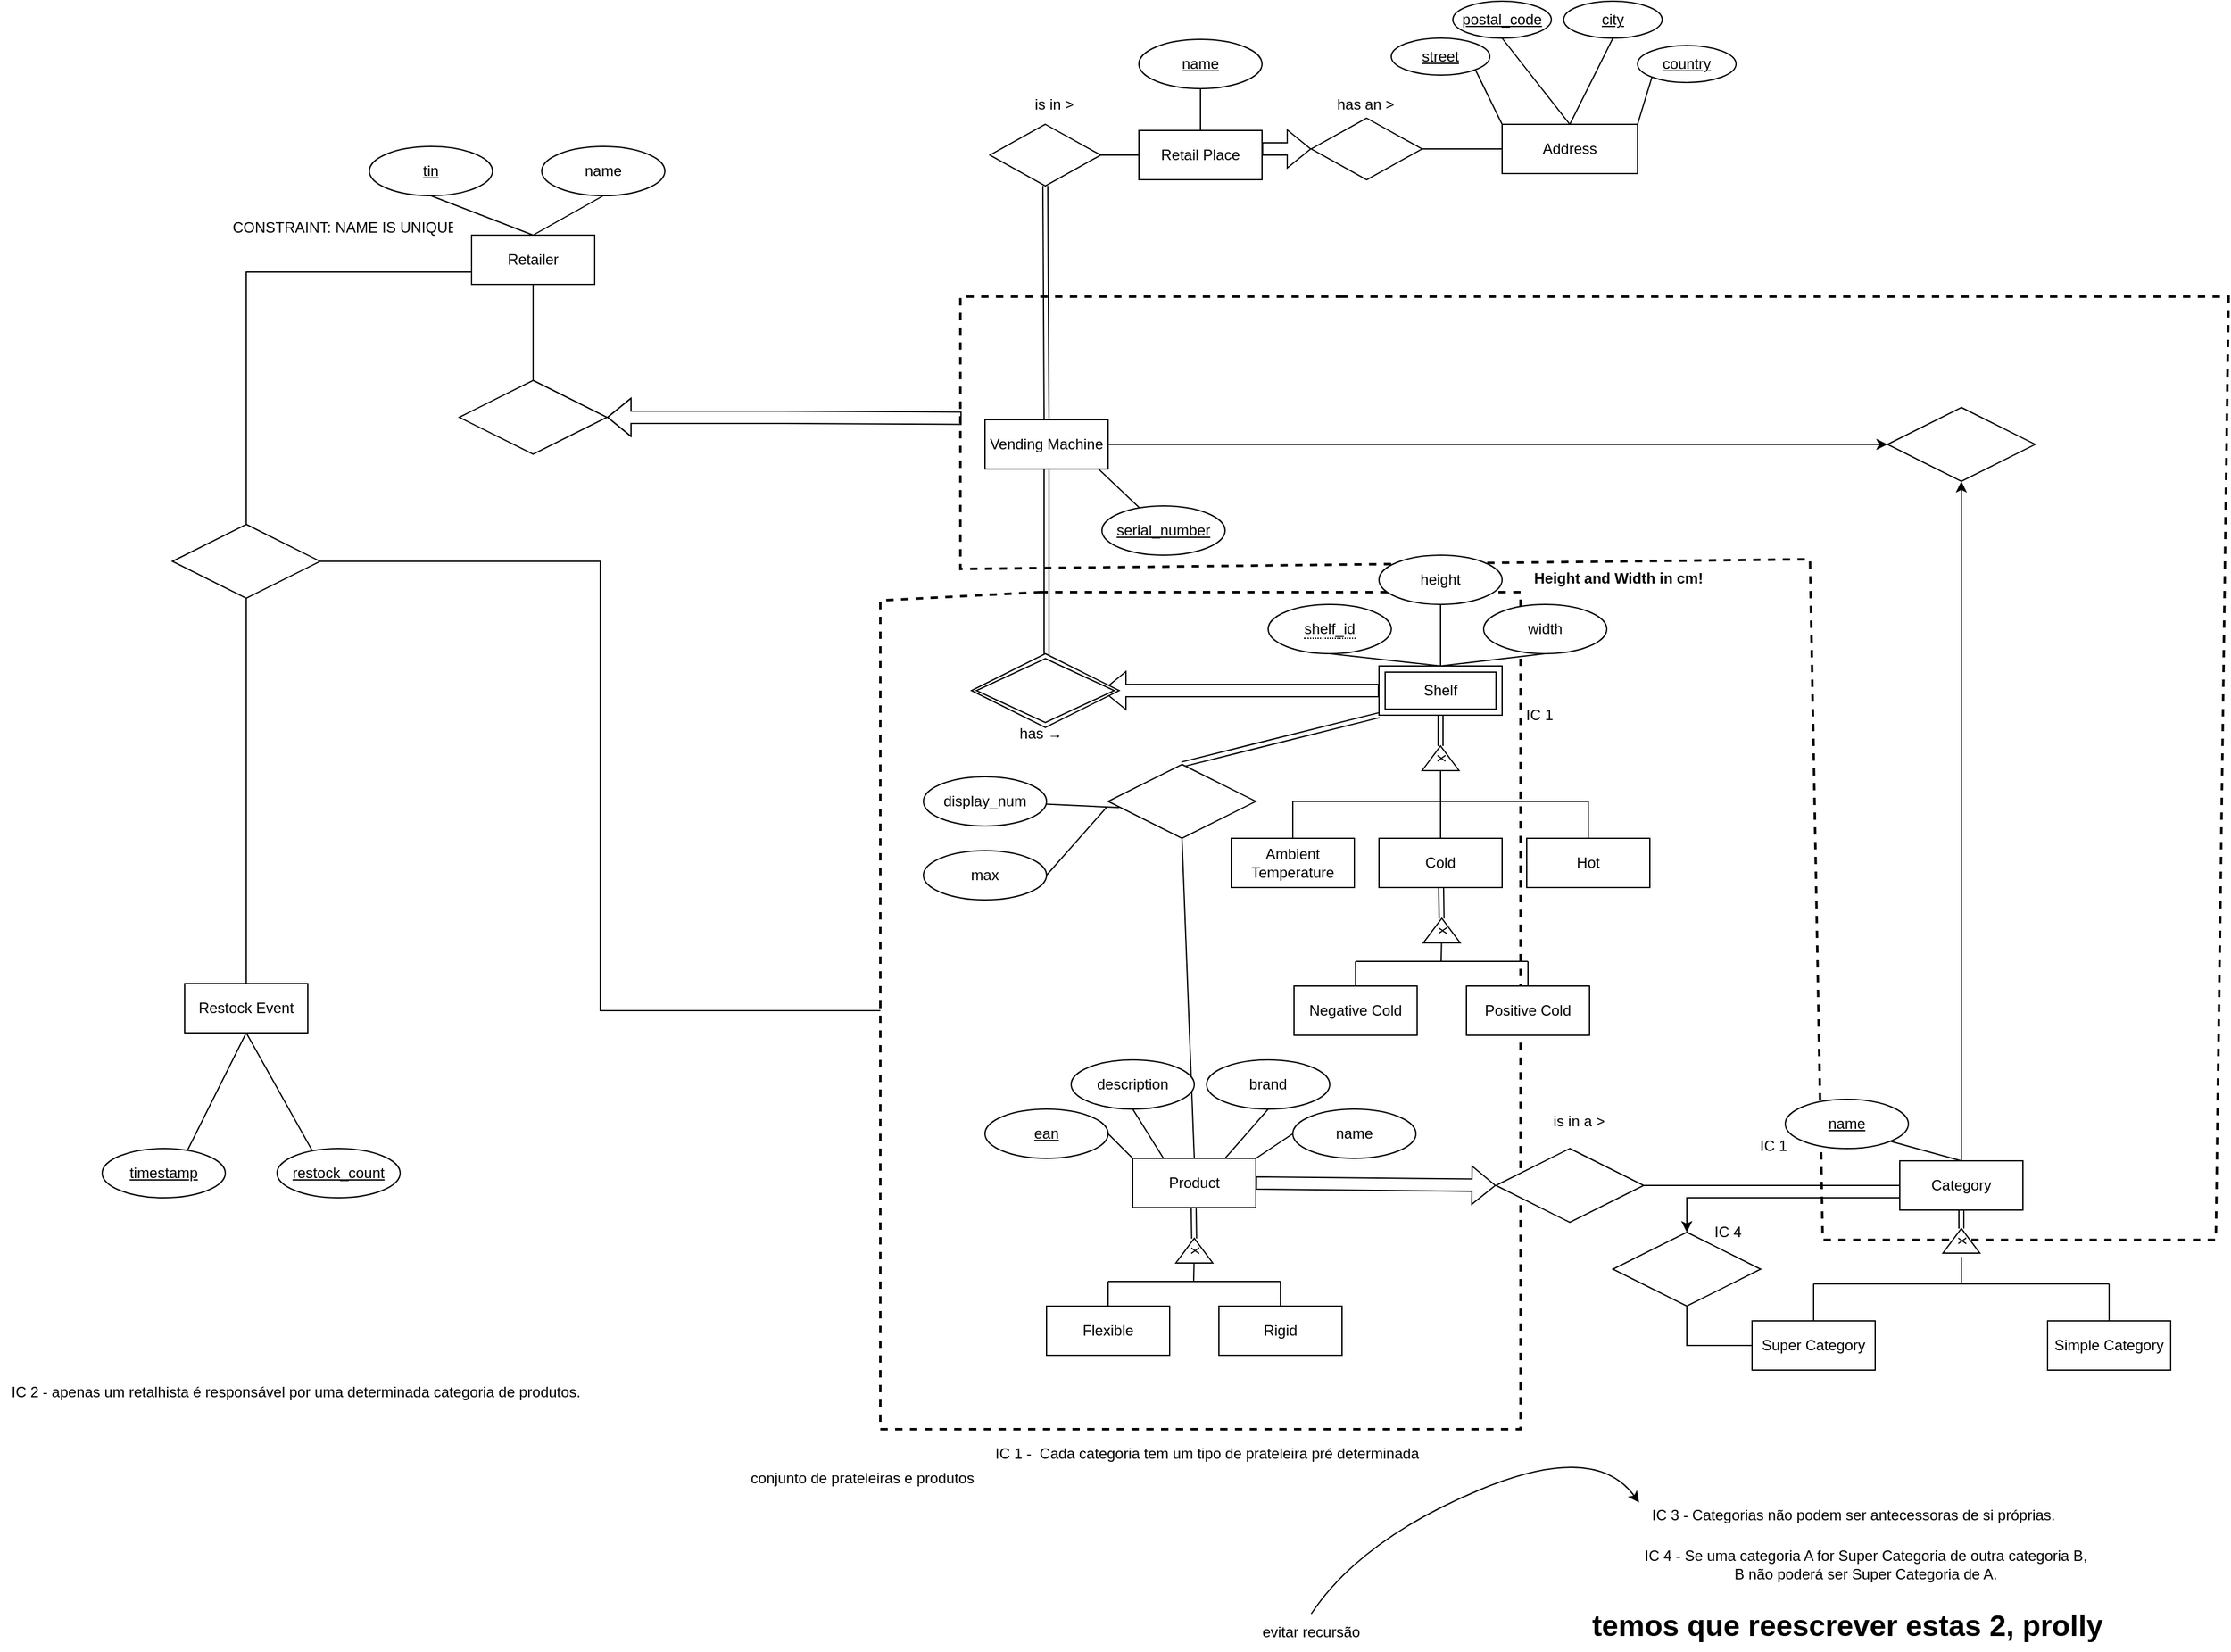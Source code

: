 <mxfile version="18.1.1" type="device"><diagram id="eAzqU-3Yw8q6xO6br_-x" name="Page-1"><mxGraphModel dx="1588" dy="2407" grid="1" gridSize="10" guides="1" tooltips="1" connect="1" arrows="1" fold="1" page="1" pageScale="1" pageWidth="850" pageHeight="1100" math="0" shadow="0"><root><mxCell id="0"/><mxCell id="1" parent="0"/><mxCell id="NkY1BbW7gWYc0SgdSZCr-10" value="" style="verticalLabelPosition=bottom;verticalAlign=top;html=1;shape=mxgraph.basic.polygon;polyCoords=[[0.25,0],[0.75,0],[1,0],[1,0.75],[1,1],[0,1],[0,0.5],[0,0.01]];polyline=0;labelBackgroundColor=default;fillColor=none;dashed=1;strokeWidth=2;" parent="1" vertex="1"><mxGeometry x="-35" y="250" width="520" height="680" as="geometry"/></mxCell><mxCell id="DB2Eu34-ZH45VLn_px5d-107" value="" style="verticalLabelPosition=bottom;verticalAlign=top;html=1;shape=mxgraph.basic.polygon;polyCoords=[[0.3,0],[0.75,0],[1,0],[0.99,0.97],[0.68,0.97],[0.67,0.27],[0,0.28],[0,0]];polyline=0;dashed=1;strokeColor=#000000;strokeWidth=2;fillColor=none;" parent="1" vertex="1"><mxGeometry x="30" y="10" width="1030" height="790" as="geometry"/></mxCell><mxCell id="S0OrPVLgXsuSApkTmhmM-7" style="rounded=0;orthogonalLoop=1;jettySize=auto;html=1;exitX=0.5;exitY=0;exitDx=0;exitDy=0;endArrow=none;endFill=0;" parent="1" source="S0OrPVLgXsuSApkTmhmM-1" target="S0OrPVLgXsuSApkTmhmM-3" edge="1"><mxGeometry relative="1" as="geometry"/></mxCell><mxCell id="S0OrPVLgXsuSApkTmhmM-12" style="edgeStyle=none;rounded=0;orthogonalLoop=1;jettySize=auto;html=1;exitX=0.5;exitY=0;exitDx=0;exitDy=0;entryX=0.5;entryY=1;entryDx=0;entryDy=0;endArrow=none;endFill=0;shape=link;" parent="1" source="S0OrPVLgXsuSApkTmhmM-1" target="S0OrPVLgXsuSApkTmhmM-10" edge="1"><mxGeometry relative="1" as="geometry"/></mxCell><mxCell id="DB2Eu34-ZH45VLn_px5d-62" style="edgeStyle=none;shape=link;rounded=0;orthogonalLoop=1;jettySize=auto;html=1;exitX=0.5;exitY=1;exitDx=0;exitDy=0;entryX=0.5;entryY=0;entryDx=0;entryDy=0;startArrow=block;endArrow=none;endFill=0;" parent="1" source="S0OrPVLgXsuSApkTmhmM-1" edge="1"><mxGeometry relative="1" as="geometry"><mxPoint x="100" y="305" as="targetPoint"/></mxGeometry></mxCell><mxCell id="S0OrPVLgXsuSApkTmhmM-1" value="Vending Machine" style="rounded=0;arcSize=10;whiteSpace=wrap;html=1;align=center;" parent="1" vertex="1"><mxGeometry x="50" y="110" width="100" height="40" as="geometry"/></mxCell><mxCell id="S0OrPVLgXsuSApkTmhmM-3" value="serial_number" style="ellipse;whiteSpace=wrap;html=1;align=center;fontStyle=4;" parent="1" vertex="1"><mxGeometry x="145" y="180" width="100" height="40" as="geometry"/></mxCell><mxCell id="S0OrPVLgXsuSApkTmhmM-15" style="edgeStyle=none;rounded=0;orthogonalLoop=1;jettySize=auto;html=1;exitX=1;exitY=0.5;exitDx=0;exitDy=0;entryX=0;entryY=0.5;entryDx=0;entryDy=0;endArrow=none;endFill=0;" parent="1" source="S0OrPVLgXsuSApkTmhmM-10" target="S0OrPVLgXsuSApkTmhmM-14" edge="1"><mxGeometry relative="1" as="geometry"/></mxCell><mxCell id="S0OrPVLgXsuSApkTmhmM-10" value="" style="shape=rhombus;perimeter=rhombusPerimeter;whiteSpace=wrap;html=1;align=center;" parent="1" vertex="1"><mxGeometry x="54" y="-130" width="90" height="50" as="geometry"/></mxCell><mxCell id="S0OrPVLgXsuSApkTmhmM-18" style="edgeStyle=none;rounded=0;orthogonalLoop=1;jettySize=auto;html=1;exitX=0.5;exitY=0;exitDx=0;exitDy=0;entryX=0.5;entryY=1;entryDx=0;entryDy=0;endArrow=none;endFill=0;" parent="1" source="S0OrPVLgXsuSApkTmhmM-14" target="S0OrPVLgXsuSApkTmhmM-17" edge="1"><mxGeometry relative="1" as="geometry"/></mxCell><mxCell id="S0OrPVLgXsuSApkTmhmM-14" value="Retail Place" style="whiteSpace=wrap;html=1;align=center;" parent="1" vertex="1"><mxGeometry x="175" y="-125" width="100" height="40" as="geometry"/></mxCell><mxCell id="S0OrPVLgXsuSApkTmhmM-16" value="is in &gt;" style="text;strokeColor=none;fillColor=none;spacingLeft=4;spacingRight=4;overflow=hidden;rotatable=0;points=[[0,0.5],[1,0.5]];portConstraint=eastwest;fontSize=12;" parent="1" vertex="1"><mxGeometry x="84.5" y="-160" width="45" height="30" as="geometry"/></mxCell><mxCell id="S0OrPVLgXsuSApkTmhmM-17" value="name" style="ellipse;whiteSpace=wrap;html=1;align=center;fontStyle=4;" parent="1" vertex="1"><mxGeometry x="175" y="-199" width="100" height="40" as="geometry"/></mxCell><mxCell id="S0OrPVLgXsuSApkTmhmM-22" style="edgeStyle=none;rounded=0;orthogonalLoop=1;jettySize=auto;html=1;exitX=1;exitY=0.5;exitDx=0;exitDy=0;entryX=0;entryY=0.5;entryDx=0;entryDy=0;endArrow=none;endFill=0;" parent="1" target="S0OrPVLgXsuSApkTmhmM-24" edge="1"><mxGeometry relative="1" as="geometry"><mxPoint x="355" y="-110" as="sourcePoint"/></mxGeometry></mxCell><mxCell id="S0OrPVLgXsuSApkTmhmM-27" style="edgeStyle=none;rounded=0;orthogonalLoop=1;jettySize=auto;html=1;endArrow=none;endFill=0;shape=flexArrow;startArrow=block;" parent="1" source="S0OrPVLgXsuSApkTmhmM-24" edge="1"><mxGeometry relative="1" as="geometry"><mxPoint x="275" y="-110" as="targetPoint"/></mxGeometry></mxCell><mxCell id="S0OrPVLgXsuSApkTmhmM-24" value="" style="shape=rhombus;perimeter=rhombusPerimeter;whiteSpace=wrap;html=1;align=center;" parent="1" vertex="1"><mxGeometry x="315" y="-135" width="90" height="50" as="geometry"/></mxCell><mxCell id="S0OrPVLgXsuSApkTmhmM-28" value="has an &gt;" style="text;strokeColor=none;fillColor=none;spacingLeft=4;spacingRight=4;overflow=hidden;rotatable=0;points=[[0,0.5],[1,0.5]];portConstraint=eastwest;fontSize=12;" parent="1" vertex="1"><mxGeometry x="330" y="-160" width="60" height="30" as="geometry"/></mxCell><mxCell id="S0OrPVLgXsuSApkTmhmM-37" style="edgeStyle=none;rounded=0;orthogonalLoop=1;jettySize=auto;html=1;exitX=0;exitY=0.5;exitDx=0;exitDy=0;entryX=1;entryY=0.5;entryDx=0;entryDy=0;endArrow=none;endFill=0;" parent="1" source="S0OrPVLgXsuSApkTmhmM-30" target="S0OrPVLgXsuSApkTmhmM-24" edge="1"><mxGeometry relative="1" as="geometry"/></mxCell><mxCell id="S0OrPVLgXsuSApkTmhmM-39" style="edgeStyle=none;rounded=0;orthogonalLoop=1;jettySize=auto;html=1;exitX=1;exitY=0;exitDx=0;exitDy=0;entryX=0;entryY=1;entryDx=0;entryDy=0;endArrow=none;endFill=0;" parent="1" source="S0OrPVLgXsuSApkTmhmM-30" target="S0OrPVLgXsuSApkTmhmM-36" edge="1"><mxGeometry relative="1" as="geometry"/></mxCell><mxCell id="S0OrPVLgXsuSApkTmhmM-40" style="edgeStyle=none;rounded=0;orthogonalLoop=1;jettySize=auto;html=1;exitX=0.5;exitY=0;exitDx=0;exitDy=0;entryX=0.5;entryY=1;entryDx=0;entryDy=0;endArrow=none;endFill=0;" parent="1" source="S0OrPVLgXsuSApkTmhmM-30" target="S0OrPVLgXsuSApkTmhmM-34" edge="1"><mxGeometry relative="1" as="geometry"/></mxCell><mxCell id="S0OrPVLgXsuSApkTmhmM-41" style="edgeStyle=none;rounded=0;orthogonalLoop=1;jettySize=auto;html=1;exitX=0.5;exitY=0;exitDx=0;exitDy=0;entryX=0.5;entryY=1;entryDx=0;entryDy=0;endArrow=none;endFill=0;" parent="1" source="S0OrPVLgXsuSApkTmhmM-30" target="S0OrPVLgXsuSApkTmhmM-35" edge="1"><mxGeometry relative="1" as="geometry"/></mxCell><mxCell id="S0OrPVLgXsuSApkTmhmM-30" value="Address" style="whiteSpace=wrap;html=1;align=center;" parent="1" vertex="1"><mxGeometry x="470" y="-130" width="110" height="40" as="geometry"/></mxCell><mxCell id="S0OrPVLgXsuSApkTmhmM-38" style="edgeStyle=none;rounded=0;orthogonalLoop=1;jettySize=auto;html=1;exitX=1;exitY=1;exitDx=0;exitDy=0;entryX=0;entryY=0;entryDx=0;entryDy=0;endArrow=none;endFill=0;" parent="1" source="S0OrPVLgXsuSApkTmhmM-31" target="S0OrPVLgXsuSApkTmhmM-30" edge="1"><mxGeometry relative="1" as="geometry"/></mxCell><mxCell id="S0OrPVLgXsuSApkTmhmM-31" value="street" style="ellipse;whiteSpace=wrap;html=1;align=center;fontStyle=4;rounded=0;" parent="1" vertex="1"><mxGeometry x="380" y="-200" width="80" height="30" as="geometry"/></mxCell><mxCell id="S0OrPVLgXsuSApkTmhmM-34" value="postal_code" style="ellipse;whiteSpace=wrap;html=1;align=center;fontStyle=4;rounded=0;" parent="1" vertex="1"><mxGeometry x="430" y="-230" width="80" height="30" as="geometry"/></mxCell><mxCell id="S0OrPVLgXsuSApkTmhmM-35" value="city" style="ellipse;whiteSpace=wrap;html=1;align=center;fontStyle=4;rounded=0;" parent="1" vertex="1"><mxGeometry x="520" y="-230" width="80" height="30" as="geometry"/></mxCell><mxCell id="S0OrPVLgXsuSApkTmhmM-36" value="country" style="ellipse;whiteSpace=wrap;html=1;align=center;fontStyle=4;rounded=0;" parent="1" vertex="1"><mxGeometry x="580" y="-194" width="80" height="30" as="geometry"/></mxCell><mxCell id="S0OrPVLgXsuSApkTmhmM-46" style="edgeStyle=none;rounded=0;orthogonalLoop=1;jettySize=auto;html=1;exitX=0.5;exitY=0;exitDx=0;exitDy=0;entryX=0.5;entryY=1;entryDx=0;entryDy=0;endArrow=none;endFill=0;" parent="1" source="S0OrPVLgXsuSApkTmhmM-42" target="S0OrPVLgXsuSApkTmhmM-43" edge="1"><mxGeometry relative="1" as="geometry"/></mxCell><mxCell id="S0OrPVLgXsuSApkTmhmM-48" style="edgeStyle=none;rounded=0;orthogonalLoop=1;jettySize=auto;html=1;exitX=0.5;exitY=0;exitDx=0;exitDy=0;endArrow=none;endFill=0;entryX=0.5;entryY=1;entryDx=0;entryDy=0;" parent="1" source="S0OrPVLgXsuSApkTmhmM-42" target="S0OrPVLgXsuSApkTmhmM-47" edge="1"><mxGeometry relative="1" as="geometry"><mxPoint x="-270" y="-62" as="targetPoint"/></mxGeometry></mxCell><mxCell id="S0OrPVLgXsuSApkTmhmM-42" value="Retailer" style="whiteSpace=wrap;html=1;align=center;rounded=0;" parent="1" vertex="1"><mxGeometry x="-367" y="-40" width="100" height="40" as="geometry"/></mxCell><mxCell id="S0OrPVLgXsuSApkTmhmM-43" value="tin" style="ellipse;whiteSpace=wrap;html=1;align=center;fontStyle=4;rounded=0;" parent="1" vertex="1"><mxGeometry x="-450" y="-112" width="100" height="40" as="geometry"/></mxCell><mxCell id="S0OrPVLgXsuSApkTmhmM-47" value="name" style="ellipse;whiteSpace=wrap;html=1;align=center;rounded=0;" parent="1" vertex="1"><mxGeometry x="-310" y="-112" width="100" height="40" as="geometry"/></mxCell><mxCell id="S0OrPVLgXsuSApkTmhmM-49" value="CONSTRAINT: NAME IS UNIQUE" style="text;strokeColor=none;fillColor=none;spacingLeft=4;spacingRight=4;overflow=hidden;rotatable=0;points=[[0,0.5],[1,0.5]];portConstraint=eastwest;fontSize=12;rounded=0;" parent="1" vertex="1"><mxGeometry x="-567" y="-60" width="190" height="30" as="geometry"/></mxCell><mxCell id="S0OrPVLgXsuSApkTmhmM-58" style="edgeStyle=none;rounded=0;sketch=0;orthogonalLoop=1;jettySize=auto;html=1;exitX=0.5;exitY=0;exitDx=0;exitDy=0;entryX=0.5;entryY=1;entryDx=0;entryDy=0;shadow=0;startArrow=none;startFill=0;endArrow=none;endFill=0;strokeWidth=1;fillColor=default;gradientColor=none;" parent="1" target="S0OrPVLgXsuSApkTmhmM-55" edge="1"><mxGeometry relative="1" as="geometry"><mxPoint x="420" y="310" as="sourcePoint"/></mxGeometry></mxCell><mxCell id="S0OrPVLgXsuSApkTmhmM-59" style="edgeStyle=none;rounded=0;sketch=0;orthogonalLoop=1;jettySize=auto;html=1;exitX=0.5;exitY=0;exitDx=0;exitDy=0;entryX=0.5;entryY=1;entryDx=0;entryDy=0;shadow=0;startArrow=none;startFill=0;endArrow=none;endFill=0;strokeWidth=1;fillColor=default;gradientColor=none;" parent="1" target="S0OrPVLgXsuSApkTmhmM-54" edge="1"><mxGeometry relative="1" as="geometry"><mxPoint x="420" y="310" as="sourcePoint"/></mxGeometry></mxCell><mxCell id="DB2Eu34-ZH45VLn_px5d-83" style="edgeStyle=none;rounded=0;orthogonalLoop=1;jettySize=auto;html=1;exitX=0.5;exitY=0;exitDx=0;exitDy=0;entryX=0.5;entryY=1;entryDx=0;entryDy=0;startArrow=none;startFill=0;endArrow=none;endFill=0;" parent="1" edge="1"><mxGeometry relative="1" as="geometry"><mxPoint x="420" y="310" as="sourcePoint"/><mxPoint x="330" y="300" as="targetPoint"/></mxGeometry></mxCell><mxCell id="S0OrPVLgXsuSApkTmhmM-54" value="width" style="ellipse;whiteSpace=wrap;html=1;align=center;rounded=0;" parent="1" vertex="1"><mxGeometry x="455" y="260" width="100" height="40" as="geometry"/></mxCell><mxCell id="S0OrPVLgXsuSApkTmhmM-55" value="height" style="ellipse;whiteSpace=wrap;html=1;align=center;rounded=0;" parent="1" vertex="1"><mxGeometry x="370" y="220" width="100" height="40" as="geometry"/></mxCell><mxCell id="S0OrPVLgXsuSApkTmhmM-56" value="Height and Width in cm!" style="text;strokeColor=none;fillColor=none;spacingLeft=4;spacingRight=4;overflow=hidden;rotatable=0;points=[[0,0.5],[1,0.5]];portConstraint=eastwest;fontSize=12;rounded=0;fontStyle=1" parent="1" vertex="1"><mxGeometry x="490" y="225" width="160" height="30" as="geometry"/></mxCell><mxCell id="S0OrPVLgXsuSApkTmhmM-75" style="edgeStyle=none;rounded=0;sketch=0;orthogonalLoop=1;jettySize=auto;html=1;exitX=0.5;exitY=0;exitDx=0;exitDy=0;shadow=0;startArrow=none;startFill=0;endArrow=none;endFill=0;startSize=11;strokeWidth=1;fillColor=default;gradientColor=none;" parent="1" source="S0OrPVLgXsuSApkTmhmM-60" edge="1"><mxGeometry relative="1" as="geometry"><mxPoint x="300" y="420" as="targetPoint"/></mxGeometry></mxCell><mxCell id="S0OrPVLgXsuSApkTmhmM-60" value="Ambient Temperature" style="whiteSpace=wrap;html=1;align=center;rounded=0;" parent="1" vertex="1"><mxGeometry x="250" y="450" width="100" height="40" as="geometry"/></mxCell><mxCell id="S0OrPVLgXsuSApkTmhmM-72" style="edgeStyle=none;rounded=0;sketch=0;orthogonalLoop=1;jettySize=auto;html=1;entryX=0.5;entryY=1;entryDx=0;entryDy=0;shadow=0;startArrow=none;startFill=0;endArrow=none;endFill=0;strokeWidth=1;fillColor=default;gradientColor=none;shape=link;exitX=1;exitY=0.5;exitDx=0;exitDy=0;" parent="1" source="S0OrPVLgXsuSApkTmhmM-78" edge="1"><mxGeometry relative="1" as="geometry"><mxPoint x="420" y="420" as="sourcePoint"/><mxPoint x="420" y="350" as="targetPoint"/></mxGeometry></mxCell><mxCell id="S0OrPVLgXsuSApkTmhmM-63" value="Cold" style="whiteSpace=wrap;html=1;align=center;rounded=0;" parent="1" vertex="1"><mxGeometry x="370" y="450" width="100" height="40" as="geometry"/></mxCell><mxCell id="S0OrPVLgXsuSApkTmhmM-77" style="edgeStyle=none;rounded=0;sketch=0;orthogonalLoop=1;jettySize=auto;html=1;exitX=0.5;exitY=0;exitDx=0;exitDy=0;shadow=0;startArrow=none;startFill=0;endArrow=none;endFill=0;startSize=11;strokeWidth=1;fillColor=default;gradientColor=none;" parent="1" source="S0OrPVLgXsuSApkTmhmM-64" edge="1"><mxGeometry relative="1" as="geometry"><mxPoint x="540" y="420" as="targetPoint"/></mxGeometry></mxCell><mxCell id="S0OrPVLgXsuSApkTmhmM-64" value="Hot" style="whiteSpace=wrap;html=1;align=center;rounded=0;" parent="1" vertex="1"><mxGeometry x="490" y="450" width="100" height="40" as="geometry"/></mxCell><mxCell id="S0OrPVLgXsuSApkTmhmM-76" value="" style="endArrow=none;html=1;rounded=0;shadow=0;sketch=0;startSize=11;strokeWidth=1;fillColor=default;gradientColor=none;" parent="1" edge="1"><mxGeometry relative="1" as="geometry"><mxPoint x="300" y="420" as="sourcePoint"/><mxPoint x="540" y="420" as="targetPoint"/></mxGeometry></mxCell><mxCell id="DB2Eu34-ZH45VLn_px5d-66" style="edgeStyle=none;rounded=0;orthogonalLoop=1;jettySize=auto;html=1;exitX=0;exitY=0.5;exitDx=0;exitDy=0;entryX=0.5;entryY=0;entryDx=0;entryDy=0;startArrow=none;endArrow=none;endFill=0;startFill=0;" parent="1" source="S0OrPVLgXsuSApkTmhmM-78" target="S0OrPVLgXsuSApkTmhmM-63" edge="1"><mxGeometry relative="1" as="geometry"/></mxCell><mxCell id="S0OrPVLgXsuSApkTmhmM-78" value="x" style="triangle;whiteSpace=wrap;html=1;rounded=0;rotation=-90;" parent="1" vertex="1"><mxGeometry x="410" y="370" width="20" height="30" as="geometry"/></mxCell><mxCell id="S0OrPVLgXsuSApkTmhmM-83" style="edgeStyle=none;rounded=0;sketch=0;orthogonalLoop=1;jettySize=auto;html=1;exitX=0.5;exitY=0;exitDx=0;exitDy=0;shadow=0;startArrow=none;startFill=0;endArrow=none;endFill=0;startSize=11;strokeWidth=1;fillColor=default;gradientColor=none;" parent="1" source="S0OrPVLgXsuSApkTmhmM-79" edge="1"><mxGeometry relative="1" as="geometry"><mxPoint x="351" y="550" as="targetPoint"/></mxGeometry></mxCell><mxCell id="S0OrPVLgXsuSApkTmhmM-79" value="Negative Cold" style="whiteSpace=wrap;html=1;align=center;rounded=0;" parent="1" vertex="1"><mxGeometry x="301" y="570" width="100" height="40" as="geometry"/></mxCell><mxCell id="S0OrPVLgXsuSApkTmhmM-82" style="edgeStyle=none;rounded=0;sketch=0;orthogonalLoop=1;jettySize=auto;html=1;exitX=0.5;exitY=0;exitDx=0;exitDy=0;shadow=0;startArrow=none;startFill=0;endArrow=none;endFill=0;startSize=11;strokeWidth=1;fillColor=default;gradientColor=none;" parent="1" source="S0OrPVLgXsuSApkTmhmM-80" edge="1"><mxGeometry relative="1" as="geometry"><mxPoint x="491" y="550" as="targetPoint"/></mxGeometry></mxCell><mxCell id="S0OrPVLgXsuSApkTmhmM-80" value="Positive Cold" style="whiteSpace=wrap;html=1;align=center;rounded=0;" parent="1" vertex="1"><mxGeometry x="441" y="570" width="100" height="40" as="geometry"/></mxCell><mxCell id="S0OrPVLgXsuSApkTmhmM-81" value="" style="endArrow=none;html=1;rounded=0;shadow=0;sketch=0;startSize=11;strokeWidth=1;fillColor=default;gradientColor=none;" parent="1" edge="1"><mxGeometry width="50" height="50" relative="1" as="geometry"><mxPoint x="351" y="550" as="sourcePoint"/><mxPoint x="491" y="550" as="targetPoint"/></mxGeometry></mxCell><mxCell id="S0OrPVLgXsuSApkTmhmM-84" value="" style="endArrow=none;html=1;rounded=0;shadow=0;sketch=0;strokeWidth=1;fillColor=default;gradientColor=none;startArrow=none;shape=link;" parent="1" source="S0OrPVLgXsuSApkTmhmM-86" edge="1"><mxGeometry width="50" height="50" relative="1" as="geometry"><mxPoint x="420.5" y="550" as="sourcePoint"/><mxPoint x="420.5" y="490" as="targetPoint"/></mxGeometry></mxCell><mxCell id="S0OrPVLgXsuSApkTmhmM-86" value="x" style="triangle;whiteSpace=wrap;html=1;rounded=0;rotation=-90;" parent="1" vertex="1"><mxGeometry x="411" y="510" width="20" height="30" as="geometry"/></mxCell><mxCell id="S0OrPVLgXsuSApkTmhmM-87" value="" style="endArrow=none;html=1;rounded=0;shadow=0;sketch=0;startSize=11;strokeWidth=1;fillColor=default;gradientColor=none;" parent="1" target="S0OrPVLgXsuSApkTmhmM-86" edge="1"><mxGeometry width="50" height="50" relative="1" as="geometry"><mxPoint x="420.5" y="550" as="sourcePoint"/><mxPoint x="420.5" y="490" as="targetPoint"/></mxGeometry></mxCell><mxCell id="S0OrPVLgXsuSApkTmhmM-93" style="edgeStyle=none;rounded=0;sketch=0;orthogonalLoop=1;jettySize=auto;html=1;exitX=1;exitY=0;exitDx=0;exitDy=0;entryX=0;entryY=0.5;entryDx=0;entryDy=0;shadow=0;startArrow=none;startFill=0;endArrow=none;endFill=0;startSize=11;strokeWidth=1;fillColor=default;gradientColor=none;" parent="1" source="S0OrPVLgXsuSApkTmhmM-88" target="S0OrPVLgXsuSApkTmhmM-90" edge="1"><mxGeometry relative="1" as="geometry"/></mxCell><mxCell id="S0OrPVLgXsuSApkTmhmM-94" style="edgeStyle=none;rounded=0;sketch=0;orthogonalLoop=1;jettySize=auto;html=1;exitX=0.75;exitY=0;exitDx=0;exitDy=0;entryX=0.5;entryY=1;entryDx=0;entryDy=0;shadow=0;startArrow=none;startFill=0;endArrow=none;endFill=0;startSize=11;strokeWidth=1;fillColor=default;gradientColor=none;" parent="1" source="S0OrPVLgXsuSApkTmhmM-88" target="S0OrPVLgXsuSApkTmhmM-92" edge="1"><mxGeometry relative="1" as="geometry"/></mxCell><mxCell id="S0OrPVLgXsuSApkTmhmM-95" style="edgeStyle=none;rounded=0;sketch=0;orthogonalLoop=1;jettySize=auto;html=1;exitX=0.25;exitY=0;exitDx=0;exitDy=0;entryX=0.5;entryY=1;entryDx=0;entryDy=0;shadow=0;startArrow=none;startFill=0;endArrow=none;endFill=0;startSize=11;strokeWidth=1;fillColor=default;gradientColor=none;" parent="1" source="S0OrPVLgXsuSApkTmhmM-88" target="S0OrPVLgXsuSApkTmhmM-91" edge="1"><mxGeometry relative="1" as="geometry"/></mxCell><mxCell id="S0OrPVLgXsuSApkTmhmM-96" style="edgeStyle=none;rounded=0;sketch=0;orthogonalLoop=1;jettySize=auto;html=1;exitX=0;exitY=0;exitDx=0;exitDy=0;entryX=1;entryY=0.5;entryDx=0;entryDy=0;shadow=0;startArrow=none;startFill=0;endArrow=none;endFill=0;startSize=11;strokeWidth=1;fillColor=default;gradientColor=none;" parent="1" source="S0OrPVLgXsuSApkTmhmM-88" target="S0OrPVLgXsuSApkTmhmM-89" edge="1"><mxGeometry relative="1" as="geometry"/></mxCell><mxCell id="DB2Eu34-ZH45VLn_px5d-71" style="edgeStyle=none;rounded=0;orthogonalLoop=1;jettySize=auto;html=1;exitX=0.5;exitY=0;exitDx=0;exitDy=0;entryX=0.5;entryY=1;entryDx=0;entryDy=0;startArrow=none;startFill=0;endArrow=none;endFill=0;" parent="1" source="S0OrPVLgXsuSApkTmhmM-88" target="DB2Eu34-ZH45VLn_px5d-70" edge="1"><mxGeometry relative="1" as="geometry"/></mxCell><mxCell id="S0OrPVLgXsuSApkTmhmM-88" value="Product" style="whiteSpace=wrap;html=1;align=center;rounded=0;" parent="1" vertex="1"><mxGeometry x="170" y="710" width="100" height="40" as="geometry"/></mxCell><mxCell id="S0OrPVLgXsuSApkTmhmM-89" value="ean" style="ellipse;whiteSpace=wrap;html=1;align=center;fontStyle=4;rounded=0;" parent="1" vertex="1"><mxGeometry x="50" y="670" width="100" height="40" as="geometry"/></mxCell><mxCell id="S0OrPVLgXsuSApkTmhmM-90" value="name" style="ellipse;whiteSpace=wrap;html=1;align=center;rounded=0;" parent="1" vertex="1"><mxGeometry x="300" y="670" width="100" height="40" as="geometry"/></mxCell><mxCell id="S0OrPVLgXsuSApkTmhmM-91" value="description" style="ellipse;whiteSpace=wrap;html=1;align=center;rounded=0;" parent="1" vertex="1"><mxGeometry x="120" y="630" width="100" height="40" as="geometry"/></mxCell><mxCell id="S0OrPVLgXsuSApkTmhmM-92" value="brand" style="ellipse;whiteSpace=wrap;html=1;align=center;rounded=0;" parent="1" vertex="1"><mxGeometry x="230" y="630" width="100" height="40" as="geometry"/></mxCell><mxCell id="S0OrPVLgXsuSApkTmhmM-97" style="edgeStyle=none;rounded=0;sketch=0;orthogonalLoop=1;jettySize=auto;html=1;exitX=0.5;exitY=0;exitDx=0;exitDy=0;shadow=0;startArrow=none;startFill=0;endArrow=none;endFill=0;startSize=11;strokeWidth=1;fillColor=default;gradientColor=none;" parent="1" source="S0OrPVLgXsuSApkTmhmM-98" edge="1"><mxGeometry relative="1" as="geometry"><mxPoint x="150" y="810" as="targetPoint"/></mxGeometry></mxCell><mxCell id="S0OrPVLgXsuSApkTmhmM-98" value="Flexible" style="whiteSpace=wrap;html=1;align=center;rounded=0;" parent="1" vertex="1"><mxGeometry x="100" y="830" width="100" height="40" as="geometry"/></mxCell><mxCell id="S0OrPVLgXsuSApkTmhmM-99" style="edgeStyle=none;rounded=0;sketch=0;orthogonalLoop=1;jettySize=auto;html=1;exitX=0.5;exitY=0;exitDx=0;exitDy=0;shadow=0;startArrow=none;startFill=0;endArrow=none;endFill=0;startSize=11;strokeWidth=1;fillColor=default;gradientColor=none;" parent="1" source="S0OrPVLgXsuSApkTmhmM-100" edge="1"><mxGeometry relative="1" as="geometry"><mxPoint x="290" y="810" as="targetPoint"/></mxGeometry></mxCell><mxCell id="S0OrPVLgXsuSApkTmhmM-100" value="Rigid" style="whiteSpace=wrap;html=1;align=center;rounded=0;" parent="1" vertex="1"><mxGeometry x="240" y="830" width="100" height="40" as="geometry"/></mxCell><mxCell id="S0OrPVLgXsuSApkTmhmM-101" value="" style="endArrow=none;html=1;rounded=0;shadow=0;sketch=0;startSize=11;strokeWidth=1;fillColor=default;gradientColor=none;" parent="1" edge="1"><mxGeometry width="50" height="50" relative="1" as="geometry"><mxPoint x="150" y="810" as="sourcePoint"/><mxPoint x="290" y="810" as="targetPoint"/></mxGeometry></mxCell><mxCell id="S0OrPVLgXsuSApkTmhmM-102" value="" style="endArrow=none;html=1;rounded=0;shadow=0;sketch=0;strokeWidth=1;fillColor=default;gradientColor=none;startArrow=none;shape=link;" parent="1" source="S0OrPVLgXsuSApkTmhmM-103" edge="1"><mxGeometry width="50" height="50" relative="1" as="geometry"><mxPoint x="219.5" y="810" as="sourcePoint"/><mxPoint x="219.5" y="750" as="targetPoint"/></mxGeometry></mxCell><mxCell id="S0OrPVLgXsuSApkTmhmM-103" value="x" style="triangle;whiteSpace=wrap;html=1;rounded=0;rotation=-90;" parent="1" vertex="1"><mxGeometry x="210" y="770" width="20" height="30" as="geometry"/></mxCell><mxCell id="S0OrPVLgXsuSApkTmhmM-104" value="" style="endArrow=none;html=1;rounded=0;shadow=0;sketch=0;startSize=11;strokeWidth=1;fillColor=default;gradientColor=none;" parent="1" target="S0OrPVLgXsuSApkTmhmM-103" edge="1"><mxGeometry width="50" height="50" relative="1" as="geometry"><mxPoint x="219.5" y="810" as="sourcePoint"/><mxPoint x="219.5" y="750" as="targetPoint"/></mxGeometry></mxCell><mxCell id="DB2Eu34-ZH45VLn_px5d-2" style="edgeStyle=none;rounded=0;sketch=0;orthogonalLoop=1;jettySize=auto;html=1;exitX=0.5;exitY=0;exitDx=0;exitDy=0;shadow=0;startArrow=none;startFill=0;endArrow=none;endFill=0;startSize=11;strokeWidth=1;fillColor=default;gradientColor=none;" parent="1" source="DB2Eu34-ZH45VLn_px5d-3" edge="1"><mxGeometry relative="1" as="geometry"><mxPoint x="723" y="812" as="targetPoint"/></mxGeometry></mxCell><mxCell id="DB2Eu34-ZH45VLn_px5d-94" style="edgeStyle=orthogonalEdgeStyle;rounded=0;orthogonalLoop=1;jettySize=auto;html=1;exitX=0;exitY=0.5;exitDx=0;exitDy=0;entryX=0.5;entryY=1;entryDx=0;entryDy=0;startArrow=none;startFill=0;endArrow=none;endFill=0;" parent="1" source="DB2Eu34-ZH45VLn_px5d-3" target="DB2Eu34-ZH45VLn_px5d-93" edge="1"><mxGeometry relative="1" as="geometry"/></mxCell><mxCell id="DB2Eu34-ZH45VLn_px5d-3" value="Super Category" style="whiteSpace=wrap;html=1;align=center;rounded=0;" parent="1" vertex="1"><mxGeometry x="673" y="842" width="100" height="40" as="geometry"/></mxCell><mxCell id="DB2Eu34-ZH45VLn_px5d-5" style="edgeStyle=none;rounded=0;sketch=0;orthogonalLoop=1;jettySize=auto;html=1;exitX=0.5;exitY=0;exitDx=0;exitDy=0;shadow=0;startArrow=none;startFill=0;endArrow=none;endFill=0;startSize=11;strokeWidth=1;fillColor=default;gradientColor=none;" parent="1" source="DB2Eu34-ZH45VLn_px5d-6" edge="1"><mxGeometry relative="1" as="geometry"><mxPoint x="963" y="812" as="targetPoint"/></mxGeometry></mxCell><mxCell id="DB2Eu34-ZH45VLn_px5d-6" value="Simple Category" style="whiteSpace=wrap;html=1;align=center;rounded=0;" parent="1" vertex="1"><mxGeometry x="913" y="842" width="100" height="40" as="geometry"/></mxCell><mxCell id="DB2Eu34-ZH45VLn_px5d-7" value="" style="endArrow=none;html=1;rounded=0;shadow=0;sketch=0;startSize=11;strokeWidth=1;fillColor=default;gradientColor=none;" parent="1" edge="1"><mxGeometry relative="1" as="geometry"><mxPoint x="723" y="812" as="sourcePoint"/><mxPoint x="963" y="812" as="targetPoint"/></mxGeometry></mxCell><mxCell id="DB2Eu34-ZH45VLn_px5d-87" style="edgeStyle=none;rounded=0;orthogonalLoop=1;jettySize=auto;html=1;exitX=1;exitY=0.5;exitDx=0;exitDy=0;entryX=0.5;entryY=1;entryDx=0;entryDy=0;startArrow=none;startFill=0;endArrow=none;endFill=0;shape=link;" parent="1" source="DB2Eu34-ZH45VLn_px5d-8" target="DB2Eu34-ZH45VLn_px5d-12" edge="1"><mxGeometry relative="1" as="geometry"/></mxCell><mxCell id="DB2Eu34-ZH45VLn_px5d-8" value="x" style="triangle;whiteSpace=wrap;html=1;rounded=0;rotation=-90;" parent="1" vertex="1"><mxGeometry x="833" y="762" width="20" height="30" as="geometry"/></mxCell><mxCell id="DB2Eu34-ZH45VLn_px5d-9" style="edgeStyle=none;rounded=0;sketch=0;orthogonalLoop=1;jettySize=auto;html=1;shadow=0;startArrow=none;startFill=0;endArrow=none;endFill=0;startSize=11;strokeWidth=1;fillColor=default;gradientColor=none;" parent="1" edge="1"><mxGeometry relative="1" as="geometry"><mxPoint x="843" y="812" as="sourcePoint"/><mxPoint x="843" y="790" as="targetPoint"/></mxGeometry></mxCell><mxCell id="DB2Eu34-ZH45VLn_px5d-12" value="Category" style="whiteSpace=wrap;html=1;align=center;rounded=0;" parent="1" vertex="1"><mxGeometry x="793" y="712" width="100" height="40" as="geometry"/></mxCell><mxCell id="DB2Eu34-ZH45VLn_px5d-13" value="name" style="ellipse;whiteSpace=wrap;html=1;align=center;fontStyle=4;rounded=0;" parent="1" vertex="1"><mxGeometry x="700" y="662" width="100" height="40" as="geometry"/></mxCell><mxCell id="DB2Eu34-ZH45VLn_px5d-16" style="edgeStyle=none;rounded=0;sketch=0;orthogonalLoop=1;jettySize=auto;html=1;exitX=0.5;exitY=0;exitDx=0;exitDy=0;entryX=1;entryY=1;entryDx=0;entryDy=0;shadow=0;startArrow=none;startFill=0;endArrow=none;endFill=0;strokeWidth=1;fillColor=default;gradientColor=none;" parent="1" source="DB2Eu34-ZH45VLn_px5d-12" target="DB2Eu34-ZH45VLn_px5d-13" edge="1"><mxGeometry relative="1" as="geometry"/></mxCell><mxCell id="DB2Eu34-ZH45VLn_px5d-116" style="edgeStyle=orthogonalEdgeStyle;rounded=0;orthogonalLoop=1;jettySize=auto;html=1;exitX=0.5;exitY=0;exitDx=0;exitDy=0;entryX=0.5;entryY=1;entryDx=0;entryDy=0;startArrow=none;startFill=0;endArrow=none;endFill=0;" parent="1" source="DB2Eu34-ZH45VLn_px5d-28" target="DB2Eu34-ZH45VLn_px5d-114" edge="1"><mxGeometry relative="1" as="geometry"/></mxCell><mxCell id="DB2Eu34-ZH45VLn_px5d-28" value="Restock Event" style="whiteSpace=wrap;html=1;align=center;" parent="1" vertex="1"><mxGeometry x="-600" y="568" width="100" height="40" as="geometry"/></mxCell><mxCell id="DB2Eu34-ZH45VLn_px5d-32" style="edgeStyle=none;rounded=0;orthogonalLoop=1;jettySize=auto;html=1;exitX=0.5;exitY=1;exitDx=0;exitDy=0;endArrow=none;endFill=0;entryX=0.5;entryY=1;entryDx=0;entryDy=0;" parent="1" source="DB2Eu34-ZH45VLn_px5d-30" target="DB2Eu34-ZH45VLn_px5d-28" edge="1"><mxGeometry relative="1" as="geometry"><mxPoint x="-513" y="628" as="targetPoint"/></mxGeometry></mxCell><mxCell id="DB2Eu34-ZH45VLn_px5d-30" value="timestamp" style="ellipse;whiteSpace=wrap;html=1;align=center;fontStyle=4;" parent="1" vertex="1"><mxGeometry x="-667" y="702" width="100" height="40" as="geometry"/></mxCell><mxCell id="DB2Eu34-ZH45VLn_px5d-34" style="edgeStyle=none;rounded=0;orthogonalLoop=1;jettySize=auto;html=1;exitX=0.5;exitY=1;exitDx=0;exitDy=0;endArrow=none;endFill=0;entryX=0.5;entryY=1;entryDx=0;entryDy=0;" parent="1" source="DB2Eu34-ZH45VLn_px5d-31" target="DB2Eu34-ZH45VLn_px5d-28" edge="1"><mxGeometry relative="1" as="geometry"><mxPoint x="-513" y="608" as="targetPoint"/></mxGeometry></mxCell><mxCell id="DB2Eu34-ZH45VLn_px5d-31" value="restock_count" style="ellipse;whiteSpace=wrap;html=1;align=center;fontStyle=4;" parent="1" vertex="1"><mxGeometry x="-525" y="702" width="100" height="40" as="geometry"/></mxCell><mxCell id="DB2Eu34-ZH45VLn_px5d-64" style="edgeStyle=none;shape=flexArrow;rounded=0;orthogonalLoop=1;jettySize=auto;html=1;exitX=1;exitY=0.5;exitDx=0;exitDy=0;startArrow=block;endArrow=none;endFill=0;" parent="1" edge="1"><mxGeometry relative="1" as="geometry"><mxPoint x="145" y="330" as="sourcePoint"/><mxPoint x="370" y="330" as="targetPoint"/></mxGeometry></mxCell><mxCell id="DB2Eu34-ZH45VLn_px5d-65" value="has →" style="text;html=1;resizable=0;autosize=1;align=center;verticalAlign=middle;points=[];fillColor=none;strokeColor=none;rounded=0;" parent="1" vertex="1"><mxGeometry x="70" y="355" width="50" height="20" as="geometry"/></mxCell><mxCell id="DB2Eu34-ZH45VLn_px5d-72" style="edgeStyle=none;rounded=0;orthogonalLoop=1;jettySize=auto;html=1;exitX=0.5;exitY=0;exitDx=0;exitDy=0;entryX=0;entryY=1;entryDx=0;entryDy=0;startArrow=block;startFill=0;endArrow=none;endFill=0;shape=link;" parent="1" source="DB2Eu34-ZH45VLn_px5d-70" edge="1"><mxGeometry relative="1" as="geometry"><mxPoint x="370" y="350" as="targetPoint"/></mxGeometry></mxCell><mxCell id="DB2Eu34-ZH45VLn_px5d-117" style="edgeStyle=orthogonalEdgeStyle;rounded=0;orthogonalLoop=1;jettySize=auto;html=1;entryX=1;entryY=0.5;entryDx=0;entryDy=0;startArrow=none;startFill=0;endArrow=none;endFill=0;" parent="1" source="NkY1BbW7gWYc0SgdSZCr-10" target="DB2Eu34-ZH45VLn_px5d-114" edge="1"><mxGeometry relative="1" as="geometry"><mxPoint x="-180" y="445" as="sourcePoint"/></mxGeometry></mxCell><mxCell id="DB2Eu34-ZH45VLn_px5d-70" value="" style="shape=rhombus;perimeter=rhombusPerimeter;whiteSpace=wrap;html=1;align=center;" parent="1" vertex="1"><mxGeometry x="150" y="390" width="120" height="60" as="geometry"/></mxCell><mxCell id="DB2Eu34-ZH45VLn_px5d-77" style="edgeStyle=none;rounded=0;orthogonalLoop=1;jettySize=auto;html=1;exitX=1;exitY=0.5;exitDx=0;exitDy=0;startArrow=none;startFill=0;endArrow=none;endFill=0;" parent="1" source="DB2Eu34-ZH45VLn_px5d-74" edge="1"><mxGeometry relative="1" as="geometry"><mxPoint x="148.613" y="425" as="targetPoint"/></mxGeometry></mxCell><mxCell id="DB2Eu34-ZH45VLn_px5d-74" value="max" style="ellipse;whiteSpace=wrap;html=1;align=center;" parent="1" vertex="1"><mxGeometry x="2.132e-14" y="460" width="100" height="40" as="geometry"/></mxCell><mxCell id="DB2Eu34-ZH45VLn_px5d-76" style="edgeStyle=none;rounded=0;orthogonalLoop=1;jettySize=auto;html=1;startArrow=none;startFill=0;endArrow=none;endFill=0;" parent="1" source="DB2Eu34-ZH45VLn_px5d-75" edge="1"><mxGeometry relative="1" as="geometry"><mxPoint x="159.002" y="425" as="targetPoint"/></mxGeometry></mxCell><mxCell id="DB2Eu34-ZH45VLn_px5d-75" value="display_num" style="ellipse;whiteSpace=wrap;html=1;align=center;" parent="1" vertex="1"><mxGeometry x="2.309e-14" y="400" width="100" height="40" as="geometry"/></mxCell><mxCell id="DB2Eu34-ZH45VLn_px5d-85" style="edgeStyle=none;rounded=0;orthogonalLoop=1;jettySize=auto;html=1;entryX=0;entryY=0.5;entryDx=0;entryDy=0;startArrow=none;startFill=0;endArrow=none;endFill=0;" parent="1" source="DB2Eu34-ZH45VLn_px5d-84" target="DB2Eu34-ZH45VLn_px5d-12" edge="1"><mxGeometry relative="1" as="geometry"/></mxCell><mxCell id="DB2Eu34-ZH45VLn_px5d-86" style="edgeStyle=none;shape=flexArrow;rounded=0;orthogonalLoop=1;jettySize=auto;html=1;exitX=0;exitY=0.5;exitDx=0;exitDy=0;entryX=1;entryY=0.5;entryDx=0;entryDy=0;startArrow=block;startFill=0;endArrow=none;endFill=0;" parent="1" source="DB2Eu34-ZH45VLn_px5d-84" target="S0OrPVLgXsuSApkTmhmM-88" edge="1"><mxGeometry relative="1" as="geometry"/></mxCell><mxCell id="DB2Eu34-ZH45VLn_px5d-84" value="" style="shape=rhombus;perimeter=rhombusPerimeter;whiteSpace=wrap;html=1;align=center;" parent="1" vertex="1"><mxGeometry x="465" y="702" width="120" height="60" as="geometry"/></mxCell><mxCell id="DB2Eu34-ZH45VLn_px5d-91" value="is in a &amp;gt;" style="text;html=1;resizable=0;autosize=1;align=center;verticalAlign=middle;points=[];fillColor=none;strokeColor=none;rounded=0;" parent="1" vertex="1"><mxGeometry x="502" y="670" width="60" height="20" as="geometry"/></mxCell><mxCell id="DB2Eu34-ZH45VLn_px5d-95" style="edgeStyle=orthogonalEdgeStyle;rounded=0;orthogonalLoop=1;jettySize=auto;html=1;exitX=0.5;exitY=0;exitDx=0;exitDy=0;entryX=0;entryY=0.75;entryDx=0;entryDy=0;startArrow=classic;startFill=1;endArrow=none;endFill=0;" parent="1" source="DB2Eu34-ZH45VLn_px5d-93" target="DB2Eu34-ZH45VLn_px5d-12" edge="1"><mxGeometry relative="1" as="geometry"/></mxCell><mxCell id="DB2Eu34-ZH45VLn_px5d-93" value="" style="shape=rhombus;perimeter=rhombusPerimeter;whiteSpace=wrap;html=1;align=center;" parent="1" vertex="1"><mxGeometry x="560" y="770" width="120" height="60" as="geometry"/></mxCell><mxCell id="DB2Eu34-ZH45VLn_px5d-97" style="edgeStyle=orthogonalEdgeStyle;rounded=0;orthogonalLoop=1;jettySize=auto;html=1;entryX=1;entryY=0.5;entryDx=0;entryDy=0;startArrow=classic;startFill=1;endArrow=none;endFill=0;" parent="1" source="DB2Eu34-ZH45VLn_px5d-96" target="S0OrPVLgXsuSApkTmhmM-1" edge="1"><mxGeometry relative="1" as="geometry"/></mxCell><mxCell id="DB2Eu34-ZH45VLn_px5d-98" style="edgeStyle=orthogonalEdgeStyle;rounded=0;orthogonalLoop=1;jettySize=auto;html=1;exitX=0.5;exitY=1;exitDx=0;exitDy=0;entryX=0.5;entryY=0;entryDx=0;entryDy=0;startArrow=classic;startFill=1;endArrow=none;endFill=0;" parent="1" source="DB2Eu34-ZH45VLn_px5d-96" target="DB2Eu34-ZH45VLn_px5d-12" edge="1"><mxGeometry relative="1" as="geometry"/></mxCell><mxCell id="DB2Eu34-ZH45VLn_px5d-96" value="" style="shape=rhombus;perimeter=rhombusPerimeter;whiteSpace=wrap;html=1;align=center;" parent="1" vertex="1"><mxGeometry x="783" y="100" width="120" height="60" as="geometry"/></mxCell><mxCell id="DB2Eu34-ZH45VLn_px5d-111" style="edgeStyle=orthogonalEdgeStyle;rounded=0;orthogonalLoop=1;jettySize=auto;html=1;exitX=1;exitY=0.5;exitDx=0;exitDy=0;entryX=0.001;entryY=0.125;entryDx=0;entryDy=0;entryPerimeter=0;startArrow=block;startFill=0;endArrow=none;endFill=0;shape=flexArrow;" parent="1" source="DB2Eu34-ZH45VLn_px5d-101" target="DB2Eu34-ZH45VLn_px5d-107" edge="1"><mxGeometry relative="1" as="geometry"/></mxCell><mxCell id="DB2Eu34-ZH45VLn_px5d-121" style="edgeStyle=orthogonalEdgeStyle;rounded=0;orthogonalLoop=1;jettySize=auto;html=1;exitX=0.5;exitY=0;exitDx=0;exitDy=0;entryX=0.5;entryY=1;entryDx=0;entryDy=0;startArrow=none;startFill=0;endArrow=none;endFill=0;" parent="1" source="DB2Eu34-ZH45VLn_px5d-101" target="S0OrPVLgXsuSApkTmhmM-42" edge="1"><mxGeometry relative="1" as="geometry"/></mxCell><mxCell id="DB2Eu34-ZH45VLn_px5d-101" value="" style="shape=rhombus;perimeter=rhombusPerimeter;whiteSpace=wrap;html=1;align=center;" parent="1" vertex="1"><mxGeometry x="-377" y="78" width="120" height="60" as="geometry"/></mxCell><mxCell id="DB2Eu34-ZH45VLn_px5d-127" style="edgeStyle=orthogonalEdgeStyle;rounded=0;orthogonalLoop=1;jettySize=auto;html=1;exitX=0.5;exitY=0;exitDx=0;exitDy=0;entryX=0;entryY=0.75;entryDx=0;entryDy=0;startArrow=none;startFill=0;endArrow=none;endFill=0;" parent="1" source="DB2Eu34-ZH45VLn_px5d-114" target="S0OrPVLgXsuSApkTmhmM-42" edge="1"><mxGeometry relative="1" as="geometry"/></mxCell><mxCell id="DB2Eu34-ZH45VLn_px5d-114" value="" style="shape=rhombus;perimeter=rhombusPerimeter;whiteSpace=wrap;html=1;align=center;strokeColor=#000000;strokeWidth=1;fillColor=none;" parent="1" vertex="1"><mxGeometry x="-610" y="195" width="120" height="60" as="geometry"/></mxCell><mxCell id="NkY1BbW7gWYc0SgdSZCr-2" value="Shelf" style="shape=ext;margin=3;double=1;whiteSpace=wrap;html=1;align=center;" parent="1" vertex="1"><mxGeometry x="370" y="310" width="100" height="40" as="geometry"/></mxCell><mxCell id="NkY1BbW7gWYc0SgdSZCr-3" value="&lt;span style=&quot;border-bottom: 1px dotted&quot;&gt;shelf_id&lt;/span&gt;" style="ellipse;whiteSpace=wrap;html=1;align=center;" parent="1" vertex="1"><mxGeometry x="280" y="260" width="100" height="40" as="geometry"/></mxCell><mxCell id="NkY1BbW7gWYc0SgdSZCr-4" value="" style="shape=rhombus;double=1;perimeter=rhombusPerimeter;whiteSpace=wrap;html=1;align=center;" parent="1" vertex="1"><mxGeometry x="39" y="300" width="120" height="60" as="geometry"/></mxCell><mxCell id="NkY1BbW7gWYc0SgdSZCr-5" value="IC 1" style="text;html=1;align=center;verticalAlign=middle;resizable=0;points=[];autosize=1;strokeColor=none;fillColor=none;" parent="1" vertex="1"><mxGeometry x="480" y="340" width="40" height="20" as="geometry"/></mxCell><mxCell id="NkY1BbW7gWYc0SgdSZCr-6" value="IC 1&lt;br&gt;" style="text;html=1;align=center;verticalAlign=middle;resizable=0;points=[];autosize=1;strokeColor=none;fillColor=none;" parent="1" vertex="1"><mxGeometry x="670" y="690" width="40" height="20" as="geometry"/></mxCell><mxCell id="NkY1BbW7gWYc0SgdSZCr-7" value="IC 1 -&amp;nbsp; Cada categoria tem um tipo de prateleira pré determinada" style="text;html=1;align=center;verticalAlign=middle;resizable=0;points=[];autosize=1;strokeColor=none;fillColor=none;" parent="1" vertex="1"><mxGeometry x="50" y="940" width="360" height="20" as="geometry"/></mxCell><mxCell id="NkY1BbW7gWYc0SgdSZCr-8" value="conjunto de prateleiras e produtos" style="text;html=1;align=center;verticalAlign=middle;resizable=0;points=[];autosize=1;strokeColor=none;fillColor=none;" parent="1" vertex="1"><mxGeometry x="-150" y="960" width="200" height="20" as="geometry"/></mxCell><mxCell id="NkY1BbW7gWYc0SgdSZCr-9" value="IC 2 - apenas um retalhista é responsável por uma determinada categoria de produtos." style="text;html=1;align=center;verticalAlign=middle;resizable=0;points=[];autosize=1;strokeColor=none;fillColor=none;" parent="1" vertex="1"><mxGeometry x="-750" y="890" width="480" height="20" as="geometry"/></mxCell><mxCell id="NkY1BbW7gWYc0SgdSZCr-11" value="IC 3 - Categorias não podem ser antecessoras de si próprias." style="text;html=1;align=center;verticalAlign=middle;resizable=0;points=[];autosize=1;strokeColor=none;fillColor=none;" parent="1" vertex="1"><mxGeometry x="585" y="990" width="340" height="20" as="geometry"/></mxCell><mxCell id="8hUNkqg6Qcj88BnBV41S-3" value="IC 4" style="text;html=1;align=center;verticalAlign=middle;resizable=0;points=[];autosize=1;strokeColor=none;fillColor=none;" vertex="1" parent="1"><mxGeometry x="633" y="760" width="40" height="20" as="geometry"/></mxCell><mxCell id="8hUNkqg6Qcj88BnBV41S-4" value="IC 4 - Se uma categoria A for Super Categoria de outra categoria B,&lt;br&gt;B não poderá ser Super Categoria de A." style="text;html=1;align=center;verticalAlign=middle;resizable=0;points=[];autosize=1;strokeColor=none;fillColor=none;" vertex="1" parent="1"><mxGeometry x="575" y="1025" width="380" height="30" as="geometry"/></mxCell><mxCell id="8hUNkqg6Qcj88BnBV41S-5" value="" style="curved=1;endArrow=classic;html=1;rounded=0;entryX=-0.011;entryY=-0.022;entryDx=0;entryDy=0;entryPerimeter=0;exitX=0.5;exitY=0;exitDx=0;exitDy=0;" edge="1" parent="1" source="8hUNkqg6Qcj88BnBV41S-7" target="NkY1BbW7gWYc0SgdSZCr-11"><mxGeometry width="50" height="50" relative="1" as="geometry"><mxPoint x="305" y="1090" as="sourcePoint"/><mxPoint x="585" y="1020" as="targetPoint"/><Array as="points"><mxPoint x="355" y="1020"/><mxPoint x="545" y="940"/></Array></mxGeometry></mxCell><mxCell id="8hUNkqg6Qcj88BnBV41S-7" value="evitar recursão" style="text;html=1;strokeColor=none;fillColor=none;align=center;verticalAlign=middle;whiteSpace=wrap;rounded=0;" vertex="1" parent="1"><mxGeometry x="260" y="1080" width="110" height="30" as="geometry"/></mxCell><mxCell id="8hUNkqg6Qcj88BnBV41S-8" value="temos que reescrever estas 2, prolly" style="text;strokeColor=none;fillColor=none;html=1;fontSize=24;fontStyle=1;verticalAlign=middle;align=center;" vertex="1" parent="1"><mxGeometry x="700" y="1070" width="100" height="40" as="geometry"/></mxCell></root></mxGraphModel></diagram></mxfile>